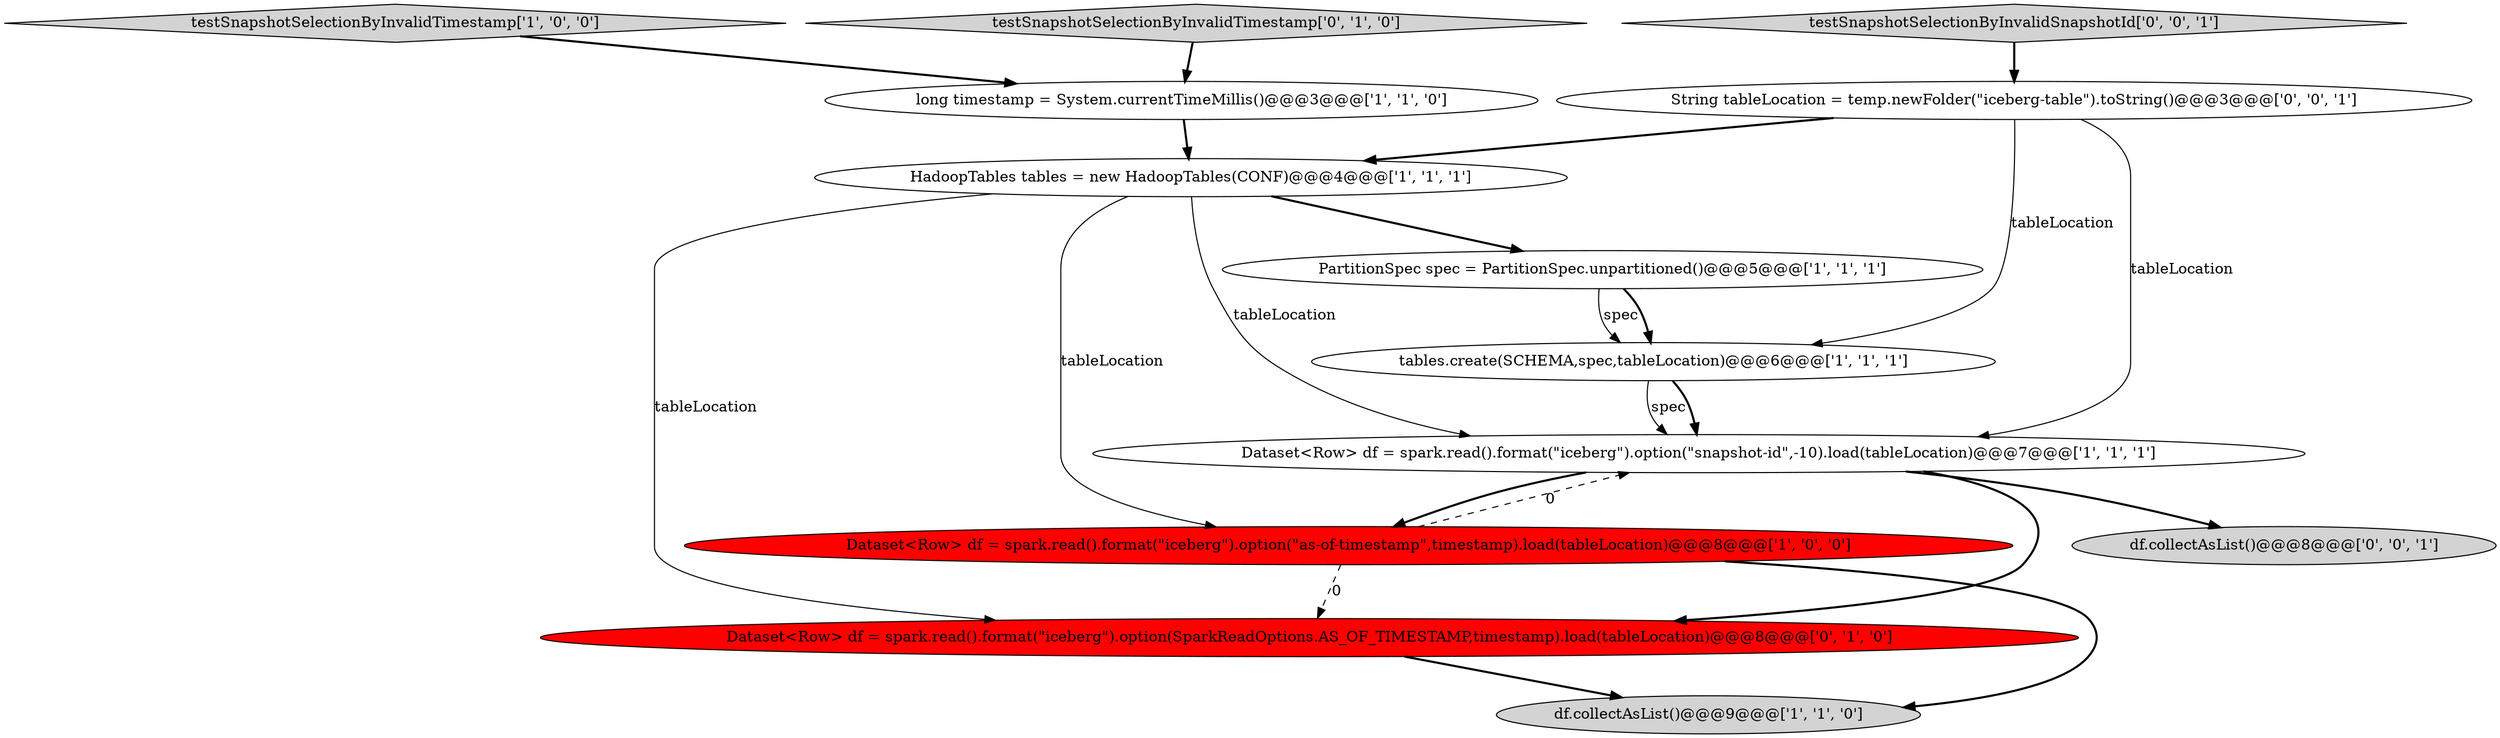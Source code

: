digraph {
1 [style = filled, label = "PartitionSpec spec = PartitionSpec.unpartitioned()@@@5@@@['1', '1', '1']", fillcolor = white, shape = ellipse image = "AAA0AAABBB1BBB"];
0 [style = filled, label = "long timestamp = System.currentTimeMillis()@@@3@@@['1', '1', '0']", fillcolor = white, shape = ellipse image = "AAA0AAABBB1BBB"];
4 [style = filled, label = "testSnapshotSelectionByInvalidTimestamp['1', '0', '0']", fillcolor = lightgray, shape = diamond image = "AAA0AAABBB1BBB"];
2 [style = filled, label = "HadoopTables tables = new HadoopTables(CONF)@@@4@@@['1', '1', '1']", fillcolor = white, shape = ellipse image = "AAA0AAABBB1BBB"];
3 [style = filled, label = "tables.create(SCHEMA,spec,tableLocation)@@@6@@@['1', '1', '1']", fillcolor = white, shape = ellipse image = "AAA0AAABBB1BBB"];
5 [style = filled, label = "df.collectAsList()@@@9@@@['1', '1', '0']", fillcolor = lightgray, shape = ellipse image = "AAA0AAABBB1BBB"];
8 [style = filled, label = "Dataset<Row> df = spark.read().format(\"iceberg\").option(SparkReadOptions.AS_OF_TIMESTAMP,timestamp).load(tableLocation)@@@8@@@['0', '1', '0']", fillcolor = red, shape = ellipse image = "AAA1AAABBB2BBB"];
6 [style = filled, label = "Dataset<Row> df = spark.read().format(\"iceberg\").option(\"as-of-timestamp\",timestamp).load(tableLocation)@@@8@@@['1', '0', '0']", fillcolor = red, shape = ellipse image = "AAA1AAABBB1BBB"];
9 [style = filled, label = "testSnapshotSelectionByInvalidTimestamp['0', '1', '0']", fillcolor = lightgray, shape = diamond image = "AAA0AAABBB2BBB"];
12 [style = filled, label = "testSnapshotSelectionByInvalidSnapshotId['0', '0', '1']", fillcolor = lightgray, shape = diamond image = "AAA0AAABBB3BBB"];
7 [style = filled, label = "Dataset<Row> df = spark.read().format(\"iceberg\").option(\"snapshot-id\",-10).load(tableLocation)@@@7@@@['1', '1', '1']", fillcolor = white, shape = ellipse image = "AAA0AAABBB1BBB"];
11 [style = filled, label = "String tableLocation = temp.newFolder(\"iceberg-table\").toString()@@@3@@@['0', '0', '1']", fillcolor = white, shape = ellipse image = "AAA0AAABBB3BBB"];
10 [style = filled, label = "df.collectAsList()@@@8@@@['0', '0', '1']", fillcolor = lightgray, shape = ellipse image = "AAA0AAABBB3BBB"];
1->3 [style = solid, label="spec"];
6->8 [style = dashed, label="0"];
11->7 [style = solid, label="tableLocation"];
9->0 [style = bold, label=""];
2->6 [style = solid, label="tableLocation"];
7->10 [style = bold, label=""];
11->3 [style = solid, label="tableLocation"];
2->1 [style = bold, label=""];
3->7 [style = solid, label="spec"];
6->7 [style = dashed, label="0"];
0->2 [style = bold, label=""];
12->11 [style = bold, label=""];
1->3 [style = bold, label=""];
7->8 [style = bold, label=""];
11->2 [style = bold, label=""];
4->0 [style = bold, label=""];
6->5 [style = bold, label=""];
8->5 [style = bold, label=""];
3->7 [style = bold, label=""];
7->6 [style = bold, label=""];
2->8 [style = solid, label="tableLocation"];
2->7 [style = solid, label="tableLocation"];
}
